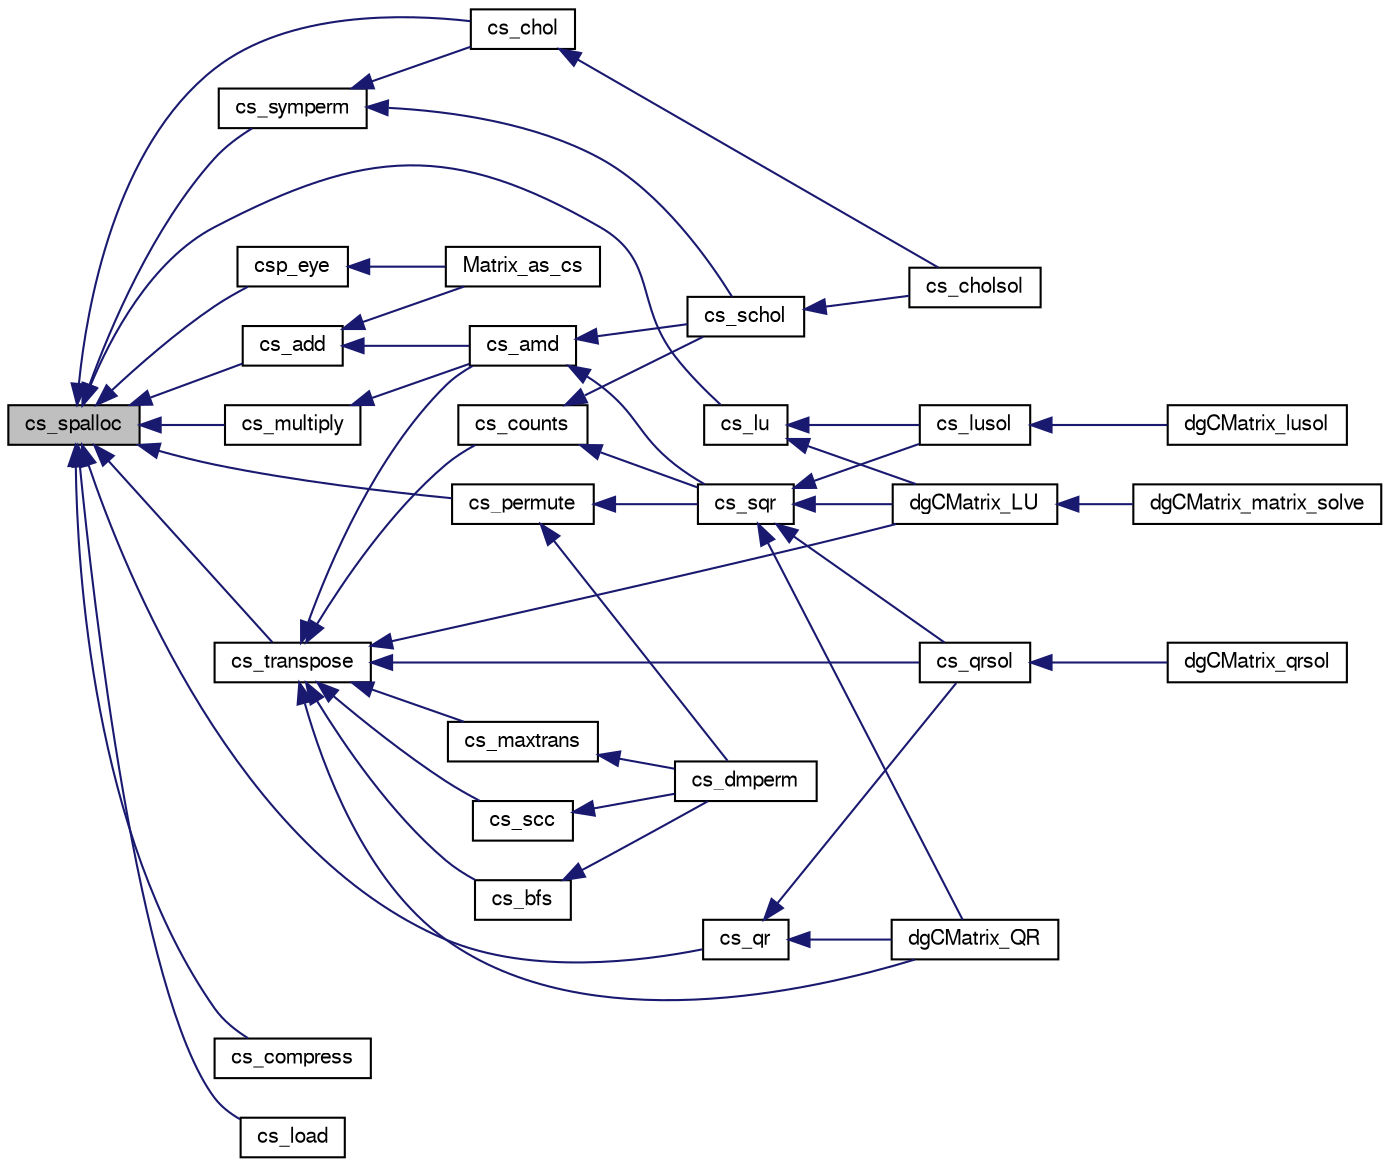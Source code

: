 digraph G
{
  edge [fontname="FreeSans",fontsize=10,labelfontname="FreeSans",labelfontsize=10];
  node [fontname="FreeSans",fontsize=10,shape=record];
  rankdir=LR;
  Node1 [label="cs_spalloc",height=0.2,width=0.4,color="black", fillcolor="grey75", style="filled" fontcolor="black"];
  Node1 -> Node2 [dir=back,color="midnightblue",fontsize=10,style="solid",fontname="FreeSans"];
  Node2 [label="cs_add",height=0.2,width=0.4,color="black", fillcolor="white", style="filled",URL="$cs_8h.html#12000fbd0b9198d3852978cca8386afe"];
  Node2 -> Node3 [dir=back,color="midnightblue",fontsize=10,style="solid",fontname="FreeSans"];
  Node3 [label="cs_amd",height=0.2,width=0.4,color="black", fillcolor="white", style="filled",URL="$cs_8h.html#633a0b0214f3ee86a27adf6ee6dea640"];
  Node3 -> Node4 [dir=back,color="midnightblue",fontsize=10,style="solid",fontname="FreeSans"];
  Node4 [label="cs_schol",height=0.2,width=0.4,color="black", fillcolor="white", style="filled",URL="$cs_8h.html#7c5aa6c4fadeba20b904a1c56b4543f5"];
  Node4 -> Node5 [dir=back,color="midnightblue",fontsize=10,style="solid",fontname="FreeSans"];
  Node5 [label="cs_cholsol",height=0.2,width=0.4,color="black", fillcolor="white", style="filled",URL="$cs_8h.html#661c215839fe06dfed360d022188abad"];
  Node3 -> Node6 [dir=back,color="midnightblue",fontsize=10,style="solid",fontname="FreeSans"];
  Node6 [label="cs_sqr",height=0.2,width=0.4,color="black", fillcolor="white", style="filled",URL="$cs_8h.html#31db4da8e996966094f83c7601dc08ff"];
  Node6 -> Node7 [dir=back,color="midnightblue",fontsize=10,style="solid",fontname="FreeSans"];
  Node7 [label="cs_lusol",height=0.2,width=0.4,color="black", fillcolor="white", style="filled",URL="$cs_8h.html#2ecf7b79f04b1f14554e67d3522b0ad4"];
  Node7 -> Node8 [dir=back,color="midnightblue",fontsize=10,style="solid",fontname="FreeSans"];
  Node8 [label="dgCMatrix_lusol",height=0.2,width=0.4,color="black", fillcolor="white", style="filled",URL="$dgCMatrix_8h.html#b39afc804422ac41e7e017dc4637a52a"];
  Node6 -> Node9 [dir=back,color="midnightblue",fontsize=10,style="solid",fontname="FreeSans"];
  Node9 [label="cs_qrsol",height=0.2,width=0.4,color="black", fillcolor="white", style="filled",URL="$cs_8h.html#f1cde25f7d702464291dd2a7e85b4770"];
  Node9 -> Node10 [dir=back,color="midnightblue",fontsize=10,style="solid",fontname="FreeSans"];
  Node10 [label="dgCMatrix_qrsol",height=0.2,width=0.4,color="black", fillcolor="white", style="filled",URL="$dgCMatrix_8h.html#5937063a2f86fc60d92f942eb9425b86"];
  Node6 -> Node11 [dir=back,color="midnightblue",fontsize=10,style="solid",fontname="FreeSans"];
  Node11 [label="dgCMatrix_LU",height=0.2,width=0.4,color="black", fillcolor="white", style="filled",URL="$dgCMatrix_8h.html#fbcd07ccafaa2ee0299b8d1972748a9c"];
  Node11 -> Node12 [dir=back,color="midnightblue",fontsize=10,style="solid",fontname="FreeSans"];
  Node12 [label="dgCMatrix_matrix_solve",height=0.2,width=0.4,color="black", fillcolor="white", style="filled",URL="$dgCMatrix_8h.html#eae674c1f247043d2e34fe45d4239769"];
  Node6 -> Node13 [dir=back,color="midnightblue",fontsize=10,style="solid",fontname="FreeSans"];
  Node13 [label="dgCMatrix_QR",height=0.2,width=0.4,color="black", fillcolor="white", style="filled",URL="$dgCMatrix_8h.html#2d37aad3c93e57b6dbafbf8a337273e8"];
  Node2 -> Node14 [dir=back,color="midnightblue",fontsize=10,style="solid",fontname="FreeSans"];
  Node14 [label="Matrix_as_cs",height=0.2,width=0.4,color="black", fillcolor="white", style="filled",URL="$cs__utils_8c.html#e015ca3e4a6c1b3a7265208ab035a1c7",tooltip="Create a cs object with the contents of x."];
  Node1 -> Node15 [dir=back,color="midnightblue",fontsize=10,style="solid",fontname="FreeSans"];
  Node15 [label="cs_chol",height=0.2,width=0.4,color="black", fillcolor="white", style="filled",URL="$cs_8h.html#5ae664f3c6b2baeed717be084e00e13f"];
  Node15 -> Node5 [dir=back,color="midnightblue",fontsize=10,style="solid",fontname="FreeSans"];
  Node1 -> Node16 [dir=back,color="midnightblue",fontsize=10,style="solid",fontname="FreeSans"];
  Node16 [label="cs_compress",height=0.2,width=0.4,color="black", fillcolor="white", style="filled",URL="$cs_8h.html#917a026613fc4f26e5c5c1b8ce2f8389"];
  Node1 -> Node17 [dir=back,color="midnightblue",fontsize=10,style="solid",fontname="FreeSans"];
  Node17 [label="cs_load",height=0.2,width=0.4,color="black", fillcolor="white", style="filled",URL="$cs_8h.html#12eb66c4f53e51ee5e03ec0b9f24b368"];
  Node1 -> Node18 [dir=back,color="midnightblue",fontsize=10,style="solid",fontname="FreeSans"];
  Node18 [label="cs_lu",height=0.2,width=0.4,color="black", fillcolor="white", style="filled",URL="$cs_8h.html#6a35ad4816f210234a33eed09b19d181"];
  Node18 -> Node7 [dir=back,color="midnightblue",fontsize=10,style="solid",fontname="FreeSans"];
  Node18 -> Node11 [dir=back,color="midnightblue",fontsize=10,style="solid",fontname="FreeSans"];
  Node1 -> Node19 [dir=back,color="midnightblue",fontsize=10,style="solid",fontname="FreeSans"];
  Node19 [label="cs_multiply",height=0.2,width=0.4,color="black", fillcolor="white", style="filled",URL="$cs_8h.html#066e18f8570c820530c73ebc88b30a97"];
  Node19 -> Node3 [dir=back,color="midnightblue",fontsize=10,style="solid",fontname="FreeSans"];
  Node1 -> Node20 [dir=back,color="midnightblue",fontsize=10,style="solid",fontname="FreeSans"];
  Node20 [label="cs_permute",height=0.2,width=0.4,color="black", fillcolor="white", style="filled",URL="$cs_8h.html#da9cc712c0db19bc1dc1ef9211e6ca3c"];
  Node20 -> Node21 [dir=back,color="midnightblue",fontsize=10,style="solid",fontname="FreeSans"];
  Node21 [label="cs_dmperm",height=0.2,width=0.4,color="black", fillcolor="white", style="filled",URL="$cs_8h.html#e2efa3ed8c8a2931e584b6d39a293e38"];
  Node20 -> Node6 [dir=back,color="midnightblue",fontsize=10,style="solid",fontname="FreeSans"];
  Node1 -> Node22 [dir=back,color="midnightblue",fontsize=10,style="solid",fontname="FreeSans"];
  Node22 [label="cs_qr",height=0.2,width=0.4,color="black", fillcolor="white", style="filled",URL="$cs_8h.html#767dc90c22d90fe898f72c2da0d98c03"];
  Node22 -> Node9 [dir=back,color="midnightblue",fontsize=10,style="solid",fontname="FreeSans"];
  Node22 -> Node13 [dir=back,color="midnightblue",fontsize=10,style="solid",fontname="FreeSans"];
  Node1 -> Node23 [dir=back,color="midnightblue",fontsize=10,style="solid",fontname="FreeSans"];
  Node23 [label="cs_symperm",height=0.2,width=0.4,color="black", fillcolor="white", style="filled",URL="$cs_8h.html#3f7a692a1d59e85e601e4ca13c1acffc"];
  Node23 -> Node15 [dir=back,color="midnightblue",fontsize=10,style="solid",fontname="FreeSans"];
  Node23 -> Node4 [dir=back,color="midnightblue",fontsize=10,style="solid",fontname="FreeSans"];
  Node1 -> Node24 [dir=back,color="midnightblue",fontsize=10,style="solid",fontname="FreeSans"];
  Node24 [label="cs_transpose",height=0.2,width=0.4,color="black", fillcolor="white", style="filled",URL="$cs_8h.html#090225477a18abe5f8d5ab26e4efaf3a"];
  Node24 -> Node3 [dir=back,color="midnightblue",fontsize=10,style="solid",fontname="FreeSans"];
  Node24 -> Node25 [dir=back,color="midnightblue",fontsize=10,style="solid",fontname="FreeSans"];
  Node25 [label="cs_bfs",height=0.2,width=0.4,color="black", fillcolor="white", style="filled",URL="$cs_8c.html#e296f1a9ad0b70efedc382fae12e028b"];
  Node25 -> Node21 [dir=back,color="midnightblue",fontsize=10,style="solid",fontname="FreeSans"];
  Node24 -> Node26 [dir=back,color="midnightblue",fontsize=10,style="solid",fontname="FreeSans"];
  Node26 [label="cs_counts",height=0.2,width=0.4,color="black", fillcolor="white", style="filled",URL="$cs_8h.html#a7fdeead97aef81cdf18af7576a7f722"];
  Node26 -> Node4 [dir=back,color="midnightblue",fontsize=10,style="solid",fontname="FreeSans"];
  Node26 -> Node6 [dir=back,color="midnightblue",fontsize=10,style="solid",fontname="FreeSans"];
  Node24 -> Node27 [dir=back,color="midnightblue",fontsize=10,style="solid",fontname="FreeSans"];
  Node27 [label="cs_maxtrans",height=0.2,width=0.4,color="black", fillcolor="white", style="filled",URL="$cs_8h.html#0404ef3688f241d15729b5c54c59a704"];
  Node27 -> Node21 [dir=back,color="midnightblue",fontsize=10,style="solid",fontname="FreeSans"];
  Node24 -> Node9 [dir=back,color="midnightblue",fontsize=10,style="solid",fontname="FreeSans"];
  Node24 -> Node28 [dir=back,color="midnightblue",fontsize=10,style="solid",fontname="FreeSans"];
  Node28 [label="cs_scc",height=0.2,width=0.4,color="black", fillcolor="white", style="filled",URL="$cs_8h.html#9fede5f7dcf4367d7d005ca6dd0ba100"];
  Node28 -> Node21 [dir=back,color="midnightblue",fontsize=10,style="solid",fontname="FreeSans"];
  Node24 -> Node11 [dir=back,color="midnightblue",fontsize=10,style="solid",fontname="FreeSans"];
  Node24 -> Node13 [dir=back,color="midnightblue",fontsize=10,style="solid",fontname="FreeSans"];
  Node1 -> Node29 [dir=back,color="midnightblue",fontsize=10,style="solid",fontname="FreeSans"];
  Node29 [label="csp_eye",height=0.2,width=0.4,color="black", fillcolor="white", style="filled",URL="$cs__utils_8c.html#3f4422610da1a3e9e7268e1843ca6de5",tooltip="Create an identity matrix of size n as a cs struct."];
  Node29 -> Node14 [dir=back,color="midnightblue",fontsize=10,style="solid",fontname="FreeSans"];
}
